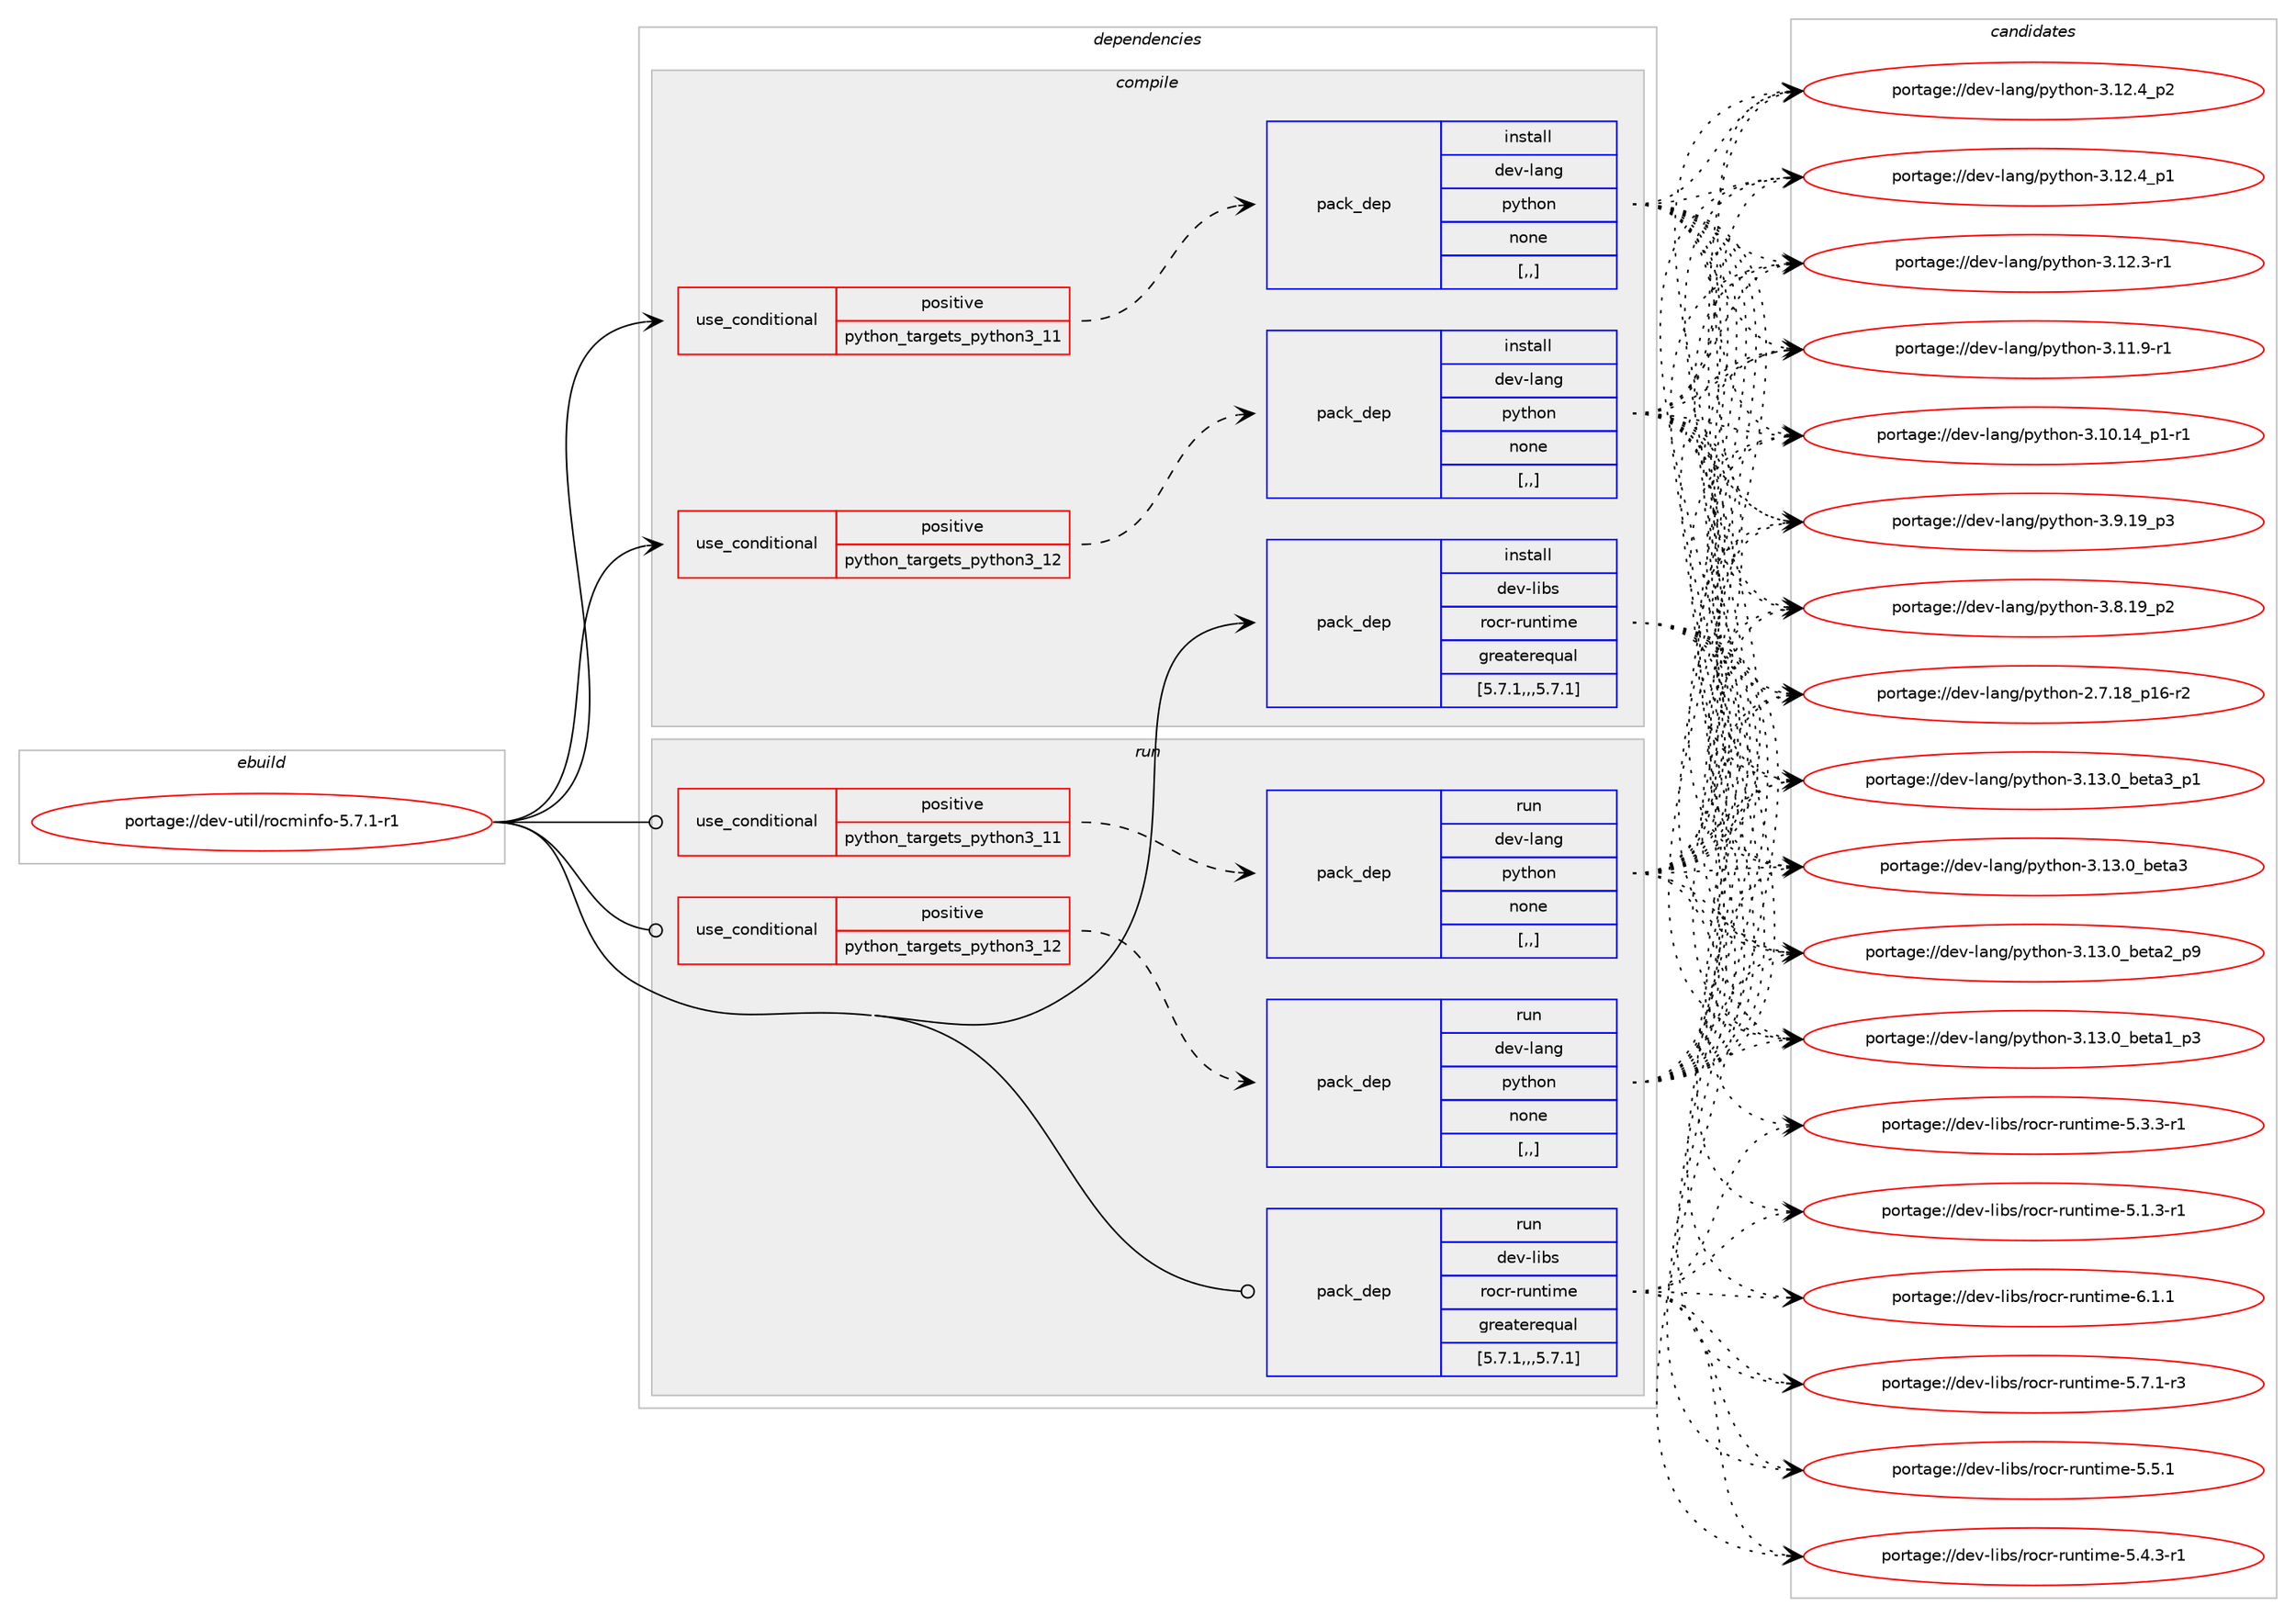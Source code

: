 digraph prolog {

# *************
# Graph options
# *************

newrank=true;
concentrate=true;
compound=true;
graph [rankdir=LR,fontname=Helvetica,fontsize=10,ranksep=1.5];#, ranksep=2.5, nodesep=0.2];
edge  [arrowhead=vee];
node  [fontname=Helvetica,fontsize=10];

# **********
# The ebuild
# **********

subgraph cluster_leftcol {
color=gray;
label=<<i>ebuild</i>>;
id [label="portage://dev-util/rocminfo-5.7.1-r1", color=red, width=4, href="../dev-util/rocminfo-5.7.1-r1.svg"];
}

# ****************
# The dependencies
# ****************

subgraph cluster_midcol {
color=gray;
label=<<i>dependencies</i>>;
subgraph cluster_compile {
fillcolor="#eeeeee";
style=filled;
label=<<i>compile</i>>;
subgraph cond61484 {
dependency218715 [label=<<TABLE BORDER="0" CELLBORDER="1" CELLSPACING="0" CELLPADDING="4"><TR><TD ROWSPAN="3" CELLPADDING="10">use_conditional</TD></TR><TR><TD>positive</TD></TR><TR><TD>python_targets_python3_11</TD></TR></TABLE>>, shape=none, color=red];
subgraph pack155773 {
dependency218716 [label=<<TABLE BORDER="0" CELLBORDER="1" CELLSPACING="0" CELLPADDING="4" WIDTH="220"><TR><TD ROWSPAN="6" CELLPADDING="30">pack_dep</TD></TR><TR><TD WIDTH="110">install</TD></TR><TR><TD>dev-lang</TD></TR><TR><TD>python</TD></TR><TR><TD>none</TD></TR><TR><TD>[,,]</TD></TR></TABLE>>, shape=none, color=blue];
}
dependency218715:e -> dependency218716:w [weight=20,style="dashed",arrowhead="vee"];
}
id:e -> dependency218715:w [weight=20,style="solid",arrowhead="vee"];
subgraph cond61485 {
dependency218717 [label=<<TABLE BORDER="0" CELLBORDER="1" CELLSPACING="0" CELLPADDING="4"><TR><TD ROWSPAN="3" CELLPADDING="10">use_conditional</TD></TR><TR><TD>positive</TD></TR><TR><TD>python_targets_python3_12</TD></TR></TABLE>>, shape=none, color=red];
subgraph pack155774 {
dependency218718 [label=<<TABLE BORDER="0" CELLBORDER="1" CELLSPACING="0" CELLPADDING="4" WIDTH="220"><TR><TD ROWSPAN="6" CELLPADDING="30">pack_dep</TD></TR><TR><TD WIDTH="110">install</TD></TR><TR><TD>dev-lang</TD></TR><TR><TD>python</TD></TR><TR><TD>none</TD></TR><TR><TD>[,,]</TD></TR></TABLE>>, shape=none, color=blue];
}
dependency218717:e -> dependency218718:w [weight=20,style="dashed",arrowhead="vee"];
}
id:e -> dependency218717:w [weight=20,style="solid",arrowhead="vee"];
subgraph pack155775 {
dependency218719 [label=<<TABLE BORDER="0" CELLBORDER="1" CELLSPACING="0" CELLPADDING="4" WIDTH="220"><TR><TD ROWSPAN="6" CELLPADDING="30">pack_dep</TD></TR><TR><TD WIDTH="110">install</TD></TR><TR><TD>dev-libs</TD></TR><TR><TD>rocr-runtime</TD></TR><TR><TD>greaterequal</TD></TR><TR><TD>[5.7.1,,,5.7.1]</TD></TR></TABLE>>, shape=none, color=blue];
}
id:e -> dependency218719:w [weight=20,style="solid",arrowhead="vee"];
}
subgraph cluster_compileandrun {
fillcolor="#eeeeee";
style=filled;
label=<<i>compile and run</i>>;
}
subgraph cluster_run {
fillcolor="#eeeeee";
style=filled;
label=<<i>run</i>>;
subgraph cond61486 {
dependency218720 [label=<<TABLE BORDER="0" CELLBORDER="1" CELLSPACING="0" CELLPADDING="4"><TR><TD ROWSPAN="3" CELLPADDING="10">use_conditional</TD></TR><TR><TD>positive</TD></TR><TR><TD>python_targets_python3_11</TD></TR></TABLE>>, shape=none, color=red];
subgraph pack155776 {
dependency218721 [label=<<TABLE BORDER="0" CELLBORDER="1" CELLSPACING="0" CELLPADDING="4" WIDTH="220"><TR><TD ROWSPAN="6" CELLPADDING="30">pack_dep</TD></TR><TR><TD WIDTH="110">run</TD></TR><TR><TD>dev-lang</TD></TR><TR><TD>python</TD></TR><TR><TD>none</TD></TR><TR><TD>[,,]</TD></TR></TABLE>>, shape=none, color=blue];
}
dependency218720:e -> dependency218721:w [weight=20,style="dashed",arrowhead="vee"];
}
id:e -> dependency218720:w [weight=20,style="solid",arrowhead="odot"];
subgraph cond61487 {
dependency218722 [label=<<TABLE BORDER="0" CELLBORDER="1" CELLSPACING="0" CELLPADDING="4"><TR><TD ROWSPAN="3" CELLPADDING="10">use_conditional</TD></TR><TR><TD>positive</TD></TR><TR><TD>python_targets_python3_12</TD></TR></TABLE>>, shape=none, color=red];
subgraph pack155777 {
dependency218723 [label=<<TABLE BORDER="0" CELLBORDER="1" CELLSPACING="0" CELLPADDING="4" WIDTH="220"><TR><TD ROWSPAN="6" CELLPADDING="30">pack_dep</TD></TR><TR><TD WIDTH="110">run</TD></TR><TR><TD>dev-lang</TD></TR><TR><TD>python</TD></TR><TR><TD>none</TD></TR><TR><TD>[,,]</TD></TR></TABLE>>, shape=none, color=blue];
}
dependency218722:e -> dependency218723:w [weight=20,style="dashed",arrowhead="vee"];
}
id:e -> dependency218722:w [weight=20,style="solid",arrowhead="odot"];
subgraph pack155778 {
dependency218724 [label=<<TABLE BORDER="0" CELLBORDER="1" CELLSPACING="0" CELLPADDING="4" WIDTH="220"><TR><TD ROWSPAN="6" CELLPADDING="30">pack_dep</TD></TR><TR><TD WIDTH="110">run</TD></TR><TR><TD>dev-libs</TD></TR><TR><TD>rocr-runtime</TD></TR><TR><TD>greaterequal</TD></TR><TR><TD>[5.7.1,,,5.7.1]</TD></TR></TABLE>>, shape=none, color=blue];
}
id:e -> dependency218724:w [weight=20,style="solid",arrowhead="odot"];
}
}

# **************
# The candidates
# **************

subgraph cluster_choices {
rank=same;
color=gray;
label=<<i>candidates</i>>;

subgraph choice155773 {
color=black;
nodesep=1;
choice10010111845108971101034711212111610411111045514649514648959810111697519511249 [label="portage://dev-lang/python-3.13.0_beta3_p1", color=red, width=4,href="../dev-lang/python-3.13.0_beta3_p1.svg"];
choice1001011184510897110103471121211161041111104551464951464895981011169751 [label="portage://dev-lang/python-3.13.0_beta3", color=red, width=4,href="../dev-lang/python-3.13.0_beta3.svg"];
choice10010111845108971101034711212111610411111045514649514648959810111697509511257 [label="portage://dev-lang/python-3.13.0_beta2_p9", color=red, width=4,href="../dev-lang/python-3.13.0_beta2_p9.svg"];
choice10010111845108971101034711212111610411111045514649514648959810111697499511251 [label="portage://dev-lang/python-3.13.0_beta1_p3", color=red, width=4,href="../dev-lang/python-3.13.0_beta1_p3.svg"];
choice100101118451089711010347112121116104111110455146495046529511250 [label="portage://dev-lang/python-3.12.4_p2", color=red, width=4,href="../dev-lang/python-3.12.4_p2.svg"];
choice100101118451089711010347112121116104111110455146495046529511249 [label="portage://dev-lang/python-3.12.4_p1", color=red, width=4,href="../dev-lang/python-3.12.4_p1.svg"];
choice100101118451089711010347112121116104111110455146495046514511449 [label="portage://dev-lang/python-3.12.3-r1", color=red, width=4,href="../dev-lang/python-3.12.3-r1.svg"];
choice100101118451089711010347112121116104111110455146494946574511449 [label="portage://dev-lang/python-3.11.9-r1", color=red, width=4,href="../dev-lang/python-3.11.9-r1.svg"];
choice100101118451089711010347112121116104111110455146494846495295112494511449 [label="portage://dev-lang/python-3.10.14_p1-r1", color=red, width=4,href="../dev-lang/python-3.10.14_p1-r1.svg"];
choice100101118451089711010347112121116104111110455146574649579511251 [label="portage://dev-lang/python-3.9.19_p3", color=red, width=4,href="../dev-lang/python-3.9.19_p3.svg"];
choice100101118451089711010347112121116104111110455146564649579511250 [label="portage://dev-lang/python-3.8.19_p2", color=red, width=4,href="../dev-lang/python-3.8.19_p2.svg"];
choice100101118451089711010347112121116104111110455046554649569511249544511450 [label="portage://dev-lang/python-2.7.18_p16-r2", color=red, width=4,href="../dev-lang/python-2.7.18_p16-r2.svg"];
dependency218716:e -> choice10010111845108971101034711212111610411111045514649514648959810111697519511249:w [style=dotted,weight="100"];
dependency218716:e -> choice1001011184510897110103471121211161041111104551464951464895981011169751:w [style=dotted,weight="100"];
dependency218716:e -> choice10010111845108971101034711212111610411111045514649514648959810111697509511257:w [style=dotted,weight="100"];
dependency218716:e -> choice10010111845108971101034711212111610411111045514649514648959810111697499511251:w [style=dotted,weight="100"];
dependency218716:e -> choice100101118451089711010347112121116104111110455146495046529511250:w [style=dotted,weight="100"];
dependency218716:e -> choice100101118451089711010347112121116104111110455146495046529511249:w [style=dotted,weight="100"];
dependency218716:e -> choice100101118451089711010347112121116104111110455146495046514511449:w [style=dotted,weight="100"];
dependency218716:e -> choice100101118451089711010347112121116104111110455146494946574511449:w [style=dotted,weight="100"];
dependency218716:e -> choice100101118451089711010347112121116104111110455146494846495295112494511449:w [style=dotted,weight="100"];
dependency218716:e -> choice100101118451089711010347112121116104111110455146574649579511251:w [style=dotted,weight="100"];
dependency218716:e -> choice100101118451089711010347112121116104111110455146564649579511250:w [style=dotted,weight="100"];
dependency218716:e -> choice100101118451089711010347112121116104111110455046554649569511249544511450:w [style=dotted,weight="100"];
}
subgraph choice155774 {
color=black;
nodesep=1;
choice10010111845108971101034711212111610411111045514649514648959810111697519511249 [label="portage://dev-lang/python-3.13.0_beta3_p1", color=red, width=4,href="../dev-lang/python-3.13.0_beta3_p1.svg"];
choice1001011184510897110103471121211161041111104551464951464895981011169751 [label="portage://dev-lang/python-3.13.0_beta3", color=red, width=4,href="../dev-lang/python-3.13.0_beta3.svg"];
choice10010111845108971101034711212111610411111045514649514648959810111697509511257 [label="portage://dev-lang/python-3.13.0_beta2_p9", color=red, width=4,href="../dev-lang/python-3.13.0_beta2_p9.svg"];
choice10010111845108971101034711212111610411111045514649514648959810111697499511251 [label="portage://dev-lang/python-3.13.0_beta1_p3", color=red, width=4,href="../dev-lang/python-3.13.0_beta1_p3.svg"];
choice100101118451089711010347112121116104111110455146495046529511250 [label="portage://dev-lang/python-3.12.4_p2", color=red, width=4,href="../dev-lang/python-3.12.4_p2.svg"];
choice100101118451089711010347112121116104111110455146495046529511249 [label="portage://dev-lang/python-3.12.4_p1", color=red, width=4,href="../dev-lang/python-3.12.4_p1.svg"];
choice100101118451089711010347112121116104111110455146495046514511449 [label="portage://dev-lang/python-3.12.3-r1", color=red, width=4,href="../dev-lang/python-3.12.3-r1.svg"];
choice100101118451089711010347112121116104111110455146494946574511449 [label="portage://dev-lang/python-3.11.9-r1", color=red, width=4,href="../dev-lang/python-3.11.9-r1.svg"];
choice100101118451089711010347112121116104111110455146494846495295112494511449 [label="portage://dev-lang/python-3.10.14_p1-r1", color=red, width=4,href="../dev-lang/python-3.10.14_p1-r1.svg"];
choice100101118451089711010347112121116104111110455146574649579511251 [label="portage://dev-lang/python-3.9.19_p3", color=red, width=4,href="../dev-lang/python-3.9.19_p3.svg"];
choice100101118451089711010347112121116104111110455146564649579511250 [label="portage://dev-lang/python-3.8.19_p2", color=red, width=4,href="../dev-lang/python-3.8.19_p2.svg"];
choice100101118451089711010347112121116104111110455046554649569511249544511450 [label="portage://dev-lang/python-2.7.18_p16-r2", color=red, width=4,href="../dev-lang/python-2.7.18_p16-r2.svg"];
dependency218718:e -> choice10010111845108971101034711212111610411111045514649514648959810111697519511249:w [style=dotted,weight="100"];
dependency218718:e -> choice1001011184510897110103471121211161041111104551464951464895981011169751:w [style=dotted,weight="100"];
dependency218718:e -> choice10010111845108971101034711212111610411111045514649514648959810111697509511257:w [style=dotted,weight="100"];
dependency218718:e -> choice10010111845108971101034711212111610411111045514649514648959810111697499511251:w [style=dotted,weight="100"];
dependency218718:e -> choice100101118451089711010347112121116104111110455146495046529511250:w [style=dotted,weight="100"];
dependency218718:e -> choice100101118451089711010347112121116104111110455146495046529511249:w [style=dotted,weight="100"];
dependency218718:e -> choice100101118451089711010347112121116104111110455146495046514511449:w [style=dotted,weight="100"];
dependency218718:e -> choice100101118451089711010347112121116104111110455146494946574511449:w [style=dotted,weight="100"];
dependency218718:e -> choice100101118451089711010347112121116104111110455146494846495295112494511449:w [style=dotted,weight="100"];
dependency218718:e -> choice100101118451089711010347112121116104111110455146574649579511251:w [style=dotted,weight="100"];
dependency218718:e -> choice100101118451089711010347112121116104111110455146564649579511250:w [style=dotted,weight="100"];
dependency218718:e -> choice100101118451089711010347112121116104111110455046554649569511249544511450:w [style=dotted,weight="100"];
}
subgraph choice155775 {
color=black;
nodesep=1;
choice1001011184510810598115471141119911445114117110116105109101455446494649 [label="portage://dev-libs/rocr-runtime-6.1.1", color=red, width=4,href="../dev-libs/rocr-runtime-6.1.1.svg"];
choice10010111845108105981154711411199114451141171101161051091014553465546494511451 [label="portage://dev-libs/rocr-runtime-5.7.1-r3", color=red, width=4,href="../dev-libs/rocr-runtime-5.7.1-r3.svg"];
choice1001011184510810598115471141119911445114117110116105109101455346534649 [label="portage://dev-libs/rocr-runtime-5.5.1", color=red, width=4,href="../dev-libs/rocr-runtime-5.5.1.svg"];
choice10010111845108105981154711411199114451141171101161051091014553465246514511449 [label="portage://dev-libs/rocr-runtime-5.4.3-r1", color=red, width=4,href="../dev-libs/rocr-runtime-5.4.3-r1.svg"];
choice10010111845108105981154711411199114451141171101161051091014553465146514511449 [label="portage://dev-libs/rocr-runtime-5.3.3-r1", color=red, width=4,href="../dev-libs/rocr-runtime-5.3.3-r1.svg"];
choice10010111845108105981154711411199114451141171101161051091014553464946514511449 [label="portage://dev-libs/rocr-runtime-5.1.3-r1", color=red, width=4,href="../dev-libs/rocr-runtime-5.1.3-r1.svg"];
dependency218719:e -> choice1001011184510810598115471141119911445114117110116105109101455446494649:w [style=dotted,weight="100"];
dependency218719:e -> choice10010111845108105981154711411199114451141171101161051091014553465546494511451:w [style=dotted,weight="100"];
dependency218719:e -> choice1001011184510810598115471141119911445114117110116105109101455346534649:w [style=dotted,weight="100"];
dependency218719:e -> choice10010111845108105981154711411199114451141171101161051091014553465246514511449:w [style=dotted,weight="100"];
dependency218719:e -> choice10010111845108105981154711411199114451141171101161051091014553465146514511449:w [style=dotted,weight="100"];
dependency218719:e -> choice10010111845108105981154711411199114451141171101161051091014553464946514511449:w [style=dotted,weight="100"];
}
subgraph choice155776 {
color=black;
nodesep=1;
choice10010111845108971101034711212111610411111045514649514648959810111697519511249 [label="portage://dev-lang/python-3.13.0_beta3_p1", color=red, width=4,href="../dev-lang/python-3.13.0_beta3_p1.svg"];
choice1001011184510897110103471121211161041111104551464951464895981011169751 [label="portage://dev-lang/python-3.13.0_beta3", color=red, width=4,href="../dev-lang/python-3.13.0_beta3.svg"];
choice10010111845108971101034711212111610411111045514649514648959810111697509511257 [label="portage://dev-lang/python-3.13.0_beta2_p9", color=red, width=4,href="../dev-lang/python-3.13.0_beta2_p9.svg"];
choice10010111845108971101034711212111610411111045514649514648959810111697499511251 [label="portage://dev-lang/python-3.13.0_beta1_p3", color=red, width=4,href="../dev-lang/python-3.13.0_beta1_p3.svg"];
choice100101118451089711010347112121116104111110455146495046529511250 [label="portage://dev-lang/python-3.12.4_p2", color=red, width=4,href="../dev-lang/python-3.12.4_p2.svg"];
choice100101118451089711010347112121116104111110455146495046529511249 [label="portage://dev-lang/python-3.12.4_p1", color=red, width=4,href="../dev-lang/python-3.12.4_p1.svg"];
choice100101118451089711010347112121116104111110455146495046514511449 [label="portage://dev-lang/python-3.12.3-r1", color=red, width=4,href="../dev-lang/python-3.12.3-r1.svg"];
choice100101118451089711010347112121116104111110455146494946574511449 [label="portage://dev-lang/python-3.11.9-r1", color=red, width=4,href="../dev-lang/python-3.11.9-r1.svg"];
choice100101118451089711010347112121116104111110455146494846495295112494511449 [label="portage://dev-lang/python-3.10.14_p1-r1", color=red, width=4,href="../dev-lang/python-3.10.14_p1-r1.svg"];
choice100101118451089711010347112121116104111110455146574649579511251 [label="portage://dev-lang/python-3.9.19_p3", color=red, width=4,href="../dev-lang/python-3.9.19_p3.svg"];
choice100101118451089711010347112121116104111110455146564649579511250 [label="portage://dev-lang/python-3.8.19_p2", color=red, width=4,href="../dev-lang/python-3.8.19_p2.svg"];
choice100101118451089711010347112121116104111110455046554649569511249544511450 [label="portage://dev-lang/python-2.7.18_p16-r2", color=red, width=4,href="../dev-lang/python-2.7.18_p16-r2.svg"];
dependency218721:e -> choice10010111845108971101034711212111610411111045514649514648959810111697519511249:w [style=dotted,weight="100"];
dependency218721:e -> choice1001011184510897110103471121211161041111104551464951464895981011169751:w [style=dotted,weight="100"];
dependency218721:e -> choice10010111845108971101034711212111610411111045514649514648959810111697509511257:w [style=dotted,weight="100"];
dependency218721:e -> choice10010111845108971101034711212111610411111045514649514648959810111697499511251:w [style=dotted,weight="100"];
dependency218721:e -> choice100101118451089711010347112121116104111110455146495046529511250:w [style=dotted,weight="100"];
dependency218721:e -> choice100101118451089711010347112121116104111110455146495046529511249:w [style=dotted,weight="100"];
dependency218721:e -> choice100101118451089711010347112121116104111110455146495046514511449:w [style=dotted,weight="100"];
dependency218721:e -> choice100101118451089711010347112121116104111110455146494946574511449:w [style=dotted,weight="100"];
dependency218721:e -> choice100101118451089711010347112121116104111110455146494846495295112494511449:w [style=dotted,weight="100"];
dependency218721:e -> choice100101118451089711010347112121116104111110455146574649579511251:w [style=dotted,weight="100"];
dependency218721:e -> choice100101118451089711010347112121116104111110455146564649579511250:w [style=dotted,weight="100"];
dependency218721:e -> choice100101118451089711010347112121116104111110455046554649569511249544511450:w [style=dotted,weight="100"];
}
subgraph choice155777 {
color=black;
nodesep=1;
choice10010111845108971101034711212111610411111045514649514648959810111697519511249 [label="portage://dev-lang/python-3.13.0_beta3_p1", color=red, width=4,href="../dev-lang/python-3.13.0_beta3_p1.svg"];
choice1001011184510897110103471121211161041111104551464951464895981011169751 [label="portage://dev-lang/python-3.13.0_beta3", color=red, width=4,href="../dev-lang/python-3.13.0_beta3.svg"];
choice10010111845108971101034711212111610411111045514649514648959810111697509511257 [label="portage://dev-lang/python-3.13.0_beta2_p9", color=red, width=4,href="../dev-lang/python-3.13.0_beta2_p9.svg"];
choice10010111845108971101034711212111610411111045514649514648959810111697499511251 [label="portage://dev-lang/python-3.13.0_beta1_p3", color=red, width=4,href="../dev-lang/python-3.13.0_beta1_p3.svg"];
choice100101118451089711010347112121116104111110455146495046529511250 [label="portage://dev-lang/python-3.12.4_p2", color=red, width=4,href="../dev-lang/python-3.12.4_p2.svg"];
choice100101118451089711010347112121116104111110455146495046529511249 [label="portage://dev-lang/python-3.12.4_p1", color=red, width=4,href="../dev-lang/python-3.12.4_p1.svg"];
choice100101118451089711010347112121116104111110455146495046514511449 [label="portage://dev-lang/python-3.12.3-r1", color=red, width=4,href="../dev-lang/python-3.12.3-r1.svg"];
choice100101118451089711010347112121116104111110455146494946574511449 [label="portage://dev-lang/python-3.11.9-r1", color=red, width=4,href="../dev-lang/python-3.11.9-r1.svg"];
choice100101118451089711010347112121116104111110455146494846495295112494511449 [label="portage://dev-lang/python-3.10.14_p1-r1", color=red, width=4,href="../dev-lang/python-3.10.14_p1-r1.svg"];
choice100101118451089711010347112121116104111110455146574649579511251 [label="portage://dev-lang/python-3.9.19_p3", color=red, width=4,href="../dev-lang/python-3.9.19_p3.svg"];
choice100101118451089711010347112121116104111110455146564649579511250 [label="portage://dev-lang/python-3.8.19_p2", color=red, width=4,href="../dev-lang/python-3.8.19_p2.svg"];
choice100101118451089711010347112121116104111110455046554649569511249544511450 [label="portage://dev-lang/python-2.7.18_p16-r2", color=red, width=4,href="../dev-lang/python-2.7.18_p16-r2.svg"];
dependency218723:e -> choice10010111845108971101034711212111610411111045514649514648959810111697519511249:w [style=dotted,weight="100"];
dependency218723:e -> choice1001011184510897110103471121211161041111104551464951464895981011169751:w [style=dotted,weight="100"];
dependency218723:e -> choice10010111845108971101034711212111610411111045514649514648959810111697509511257:w [style=dotted,weight="100"];
dependency218723:e -> choice10010111845108971101034711212111610411111045514649514648959810111697499511251:w [style=dotted,weight="100"];
dependency218723:e -> choice100101118451089711010347112121116104111110455146495046529511250:w [style=dotted,weight="100"];
dependency218723:e -> choice100101118451089711010347112121116104111110455146495046529511249:w [style=dotted,weight="100"];
dependency218723:e -> choice100101118451089711010347112121116104111110455146495046514511449:w [style=dotted,weight="100"];
dependency218723:e -> choice100101118451089711010347112121116104111110455146494946574511449:w [style=dotted,weight="100"];
dependency218723:e -> choice100101118451089711010347112121116104111110455146494846495295112494511449:w [style=dotted,weight="100"];
dependency218723:e -> choice100101118451089711010347112121116104111110455146574649579511251:w [style=dotted,weight="100"];
dependency218723:e -> choice100101118451089711010347112121116104111110455146564649579511250:w [style=dotted,weight="100"];
dependency218723:e -> choice100101118451089711010347112121116104111110455046554649569511249544511450:w [style=dotted,weight="100"];
}
subgraph choice155778 {
color=black;
nodesep=1;
choice1001011184510810598115471141119911445114117110116105109101455446494649 [label="portage://dev-libs/rocr-runtime-6.1.1", color=red, width=4,href="../dev-libs/rocr-runtime-6.1.1.svg"];
choice10010111845108105981154711411199114451141171101161051091014553465546494511451 [label="portage://dev-libs/rocr-runtime-5.7.1-r3", color=red, width=4,href="../dev-libs/rocr-runtime-5.7.1-r3.svg"];
choice1001011184510810598115471141119911445114117110116105109101455346534649 [label="portage://dev-libs/rocr-runtime-5.5.1", color=red, width=4,href="../dev-libs/rocr-runtime-5.5.1.svg"];
choice10010111845108105981154711411199114451141171101161051091014553465246514511449 [label="portage://dev-libs/rocr-runtime-5.4.3-r1", color=red, width=4,href="../dev-libs/rocr-runtime-5.4.3-r1.svg"];
choice10010111845108105981154711411199114451141171101161051091014553465146514511449 [label="portage://dev-libs/rocr-runtime-5.3.3-r1", color=red, width=4,href="../dev-libs/rocr-runtime-5.3.3-r1.svg"];
choice10010111845108105981154711411199114451141171101161051091014553464946514511449 [label="portage://dev-libs/rocr-runtime-5.1.3-r1", color=red, width=4,href="../dev-libs/rocr-runtime-5.1.3-r1.svg"];
dependency218724:e -> choice1001011184510810598115471141119911445114117110116105109101455446494649:w [style=dotted,weight="100"];
dependency218724:e -> choice10010111845108105981154711411199114451141171101161051091014553465546494511451:w [style=dotted,weight="100"];
dependency218724:e -> choice1001011184510810598115471141119911445114117110116105109101455346534649:w [style=dotted,weight="100"];
dependency218724:e -> choice10010111845108105981154711411199114451141171101161051091014553465246514511449:w [style=dotted,weight="100"];
dependency218724:e -> choice10010111845108105981154711411199114451141171101161051091014553465146514511449:w [style=dotted,weight="100"];
dependency218724:e -> choice10010111845108105981154711411199114451141171101161051091014553464946514511449:w [style=dotted,weight="100"];
}
}

}
